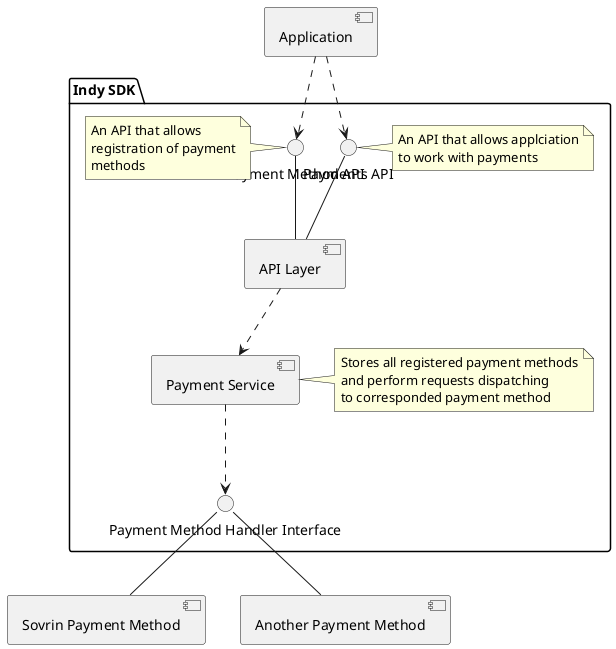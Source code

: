 @startuml tokens-interface

[Application] as application

package "Indy SDK" {
    () "Payments API" as i_payments_api
    application ..> i_payments_api

    note right of i_payments_api
    An API that allows applciation
    to work with payments
    end note

    () "Payment Method API" as i_payment_method_api
    application  ..> i_payment_method_api

    note left of i_payment_method_api
    An API that allows
    registration of payment
    methods
    end note
   
    [API Layer] as indy_api
    i_payments_api -- indy_api
    i_payment_method_api -- indy_api
    
    [Payment Service] as payment_service
    indy_api ..> payment_service

    note right of payment_service
    Stores all registered payment methods
    and perform requests dispatching
    to corresponded payment method
    end note

    () "Payment Method Handler Interface" as i_payment_handler_method
    payment_service ..> i_payment_handler_method    
}

[Sovrin Payment Method] as sovrin_payment_method
i_payment_handler_method -- sovrin_payment_method

[Another Payment Method] as another_payment_method
i_payment_handler_method -- another_payment_method 

@enduml 